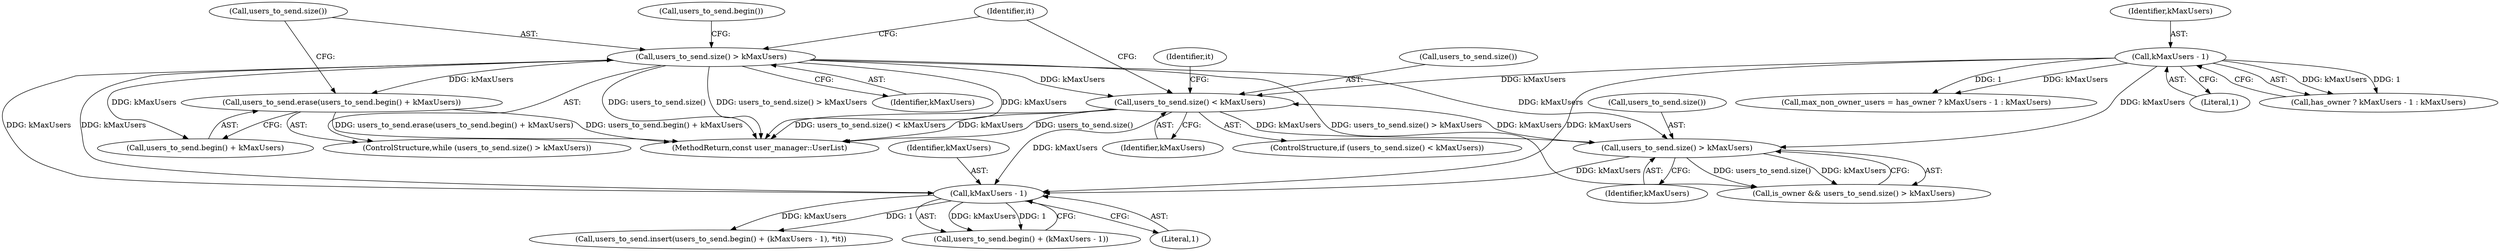 digraph "1_Chrome_c66b1fc49870c514b1c1e8b53498153176d7ec2b_5@API" {
"1000185" [label="(Call,users_to_send.erase(users_to_send.begin() + kMaxUsers))"];
"1000182" [label="(Call,users_to_send.size() > kMaxUsers)"];
"1000176" [label="(Call,kMaxUsers - 1)"];
"1000191" [label="(Call,users_to_send.size() < kMaxUsers)"];
"1000169" [label="(Call,users_to_send.size() > kMaxUsers)"];
"1000115" [label="(Call,kMaxUsers - 1)"];
"1000187" [label="(Call,users_to_send.begin())"];
"1000177" [label="(Identifier,kMaxUsers)"];
"1000117" [label="(Literal,1)"];
"1000181" [label="(ControlStructure,while (users_to_send.size() > kMaxUsers))"];
"1000111" [label="(Call,max_non_owner_users = has_owner ? kMaxUsers - 1 : kMaxUsers)"];
"1000190" [label="(ControlStructure,if (users_to_send.size() < kMaxUsers))"];
"1000173" [label="(Call,users_to_send.insert(users_to_send.begin() + (kMaxUsers - 1), *it))"];
"1000171" [label="(Identifier,kMaxUsers)"];
"1000113" [label="(Call,has_owner ? kMaxUsers - 1 : kMaxUsers)"];
"1000192" [label="(Call,users_to_send.size())"];
"1000182" [label="(Call,users_to_send.size() > kMaxUsers)"];
"1000183" [label="(Call,users_to_send.size())"];
"1000115" [label="(Call,kMaxUsers - 1)"];
"1000200" [label="(MethodReturn,const user_manager::UserList)"];
"1000184" [label="(Identifier,kMaxUsers)"];
"1000169" [label="(Call,users_to_send.size() > kMaxUsers)"];
"1000170" [label="(Call,users_to_send.size())"];
"1000176" [label="(Call,kMaxUsers - 1)"];
"1000174" [label="(Call,users_to_send.begin() + (kMaxUsers - 1))"];
"1000132" [label="(Identifier,it)"];
"1000116" [label="(Identifier,kMaxUsers)"];
"1000186" [label="(Call,users_to_send.begin() + kMaxUsers)"];
"1000167" [label="(Call,is_owner && users_to_send.size() > kMaxUsers)"];
"1000178" [label="(Literal,1)"];
"1000185" [label="(Call,users_to_send.erase(users_to_send.begin() + kMaxUsers))"];
"1000191" [label="(Call,users_to_send.size() < kMaxUsers)"];
"1000197" [label="(Identifier,it)"];
"1000193" [label="(Identifier,kMaxUsers)"];
"1000185" -> "1000181"  [label="AST: "];
"1000185" -> "1000186"  [label="CFG: "];
"1000186" -> "1000185"  [label="AST: "];
"1000183" -> "1000185"  [label="CFG: "];
"1000185" -> "1000200"  [label="DDG: users_to_send.erase(users_to_send.begin() + kMaxUsers)"];
"1000185" -> "1000200"  [label="DDG: users_to_send.begin() + kMaxUsers"];
"1000182" -> "1000185"  [label="DDG: kMaxUsers"];
"1000182" -> "1000181"  [label="AST: "];
"1000182" -> "1000184"  [label="CFG: "];
"1000183" -> "1000182"  [label="AST: "];
"1000184" -> "1000182"  [label="AST: "];
"1000187" -> "1000182"  [label="CFG: "];
"1000132" -> "1000182"  [label="CFG: "];
"1000182" -> "1000200"  [label="DDG: users_to_send.size() > kMaxUsers"];
"1000182" -> "1000200"  [label="DDG: kMaxUsers"];
"1000182" -> "1000200"  [label="DDG: users_to_send.size()"];
"1000182" -> "1000167"  [label="DDG: users_to_send.size() > kMaxUsers"];
"1000182" -> "1000169"  [label="DDG: kMaxUsers"];
"1000182" -> "1000176"  [label="DDG: kMaxUsers"];
"1000176" -> "1000182"  [label="DDG: kMaxUsers"];
"1000182" -> "1000186"  [label="DDG: kMaxUsers"];
"1000182" -> "1000191"  [label="DDG: kMaxUsers"];
"1000176" -> "1000174"  [label="AST: "];
"1000176" -> "1000178"  [label="CFG: "];
"1000177" -> "1000176"  [label="AST: "];
"1000178" -> "1000176"  [label="AST: "];
"1000174" -> "1000176"  [label="CFG: "];
"1000176" -> "1000173"  [label="DDG: kMaxUsers"];
"1000176" -> "1000173"  [label="DDG: 1"];
"1000176" -> "1000174"  [label="DDG: kMaxUsers"];
"1000176" -> "1000174"  [label="DDG: 1"];
"1000191" -> "1000176"  [label="DDG: kMaxUsers"];
"1000169" -> "1000176"  [label="DDG: kMaxUsers"];
"1000115" -> "1000176"  [label="DDG: kMaxUsers"];
"1000191" -> "1000190"  [label="AST: "];
"1000191" -> "1000193"  [label="CFG: "];
"1000192" -> "1000191"  [label="AST: "];
"1000193" -> "1000191"  [label="AST: "];
"1000197" -> "1000191"  [label="CFG: "];
"1000132" -> "1000191"  [label="CFG: "];
"1000191" -> "1000200"  [label="DDG: users_to_send.size() < kMaxUsers"];
"1000191" -> "1000200"  [label="DDG: kMaxUsers"];
"1000191" -> "1000200"  [label="DDG: users_to_send.size()"];
"1000191" -> "1000169"  [label="DDG: kMaxUsers"];
"1000169" -> "1000191"  [label="DDG: kMaxUsers"];
"1000115" -> "1000191"  [label="DDG: kMaxUsers"];
"1000169" -> "1000167"  [label="AST: "];
"1000169" -> "1000171"  [label="CFG: "];
"1000170" -> "1000169"  [label="AST: "];
"1000171" -> "1000169"  [label="AST: "];
"1000167" -> "1000169"  [label="CFG: "];
"1000169" -> "1000167"  [label="DDG: users_to_send.size()"];
"1000169" -> "1000167"  [label="DDG: kMaxUsers"];
"1000115" -> "1000169"  [label="DDG: kMaxUsers"];
"1000115" -> "1000113"  [label="AST: "];
"1000115" -> "1000117"  [label="CFG: "];
"1000116" -> "1000115"  [label="AST: "];
"1000117" -> "1000115"  [label="AST: "];
"1000113" -> "1000115"  [label="CFG: "];
"1000115" -> "1000111"  [label="DDG: kMaxUsers"];
"1000115" -> "1000111"  [label="DDG: 1"];
"1000115" -> "1000113"  [label="DDG: kMaxUsers"];
"1000115" -> "1000113"  [label="DDG: 1"];
}
